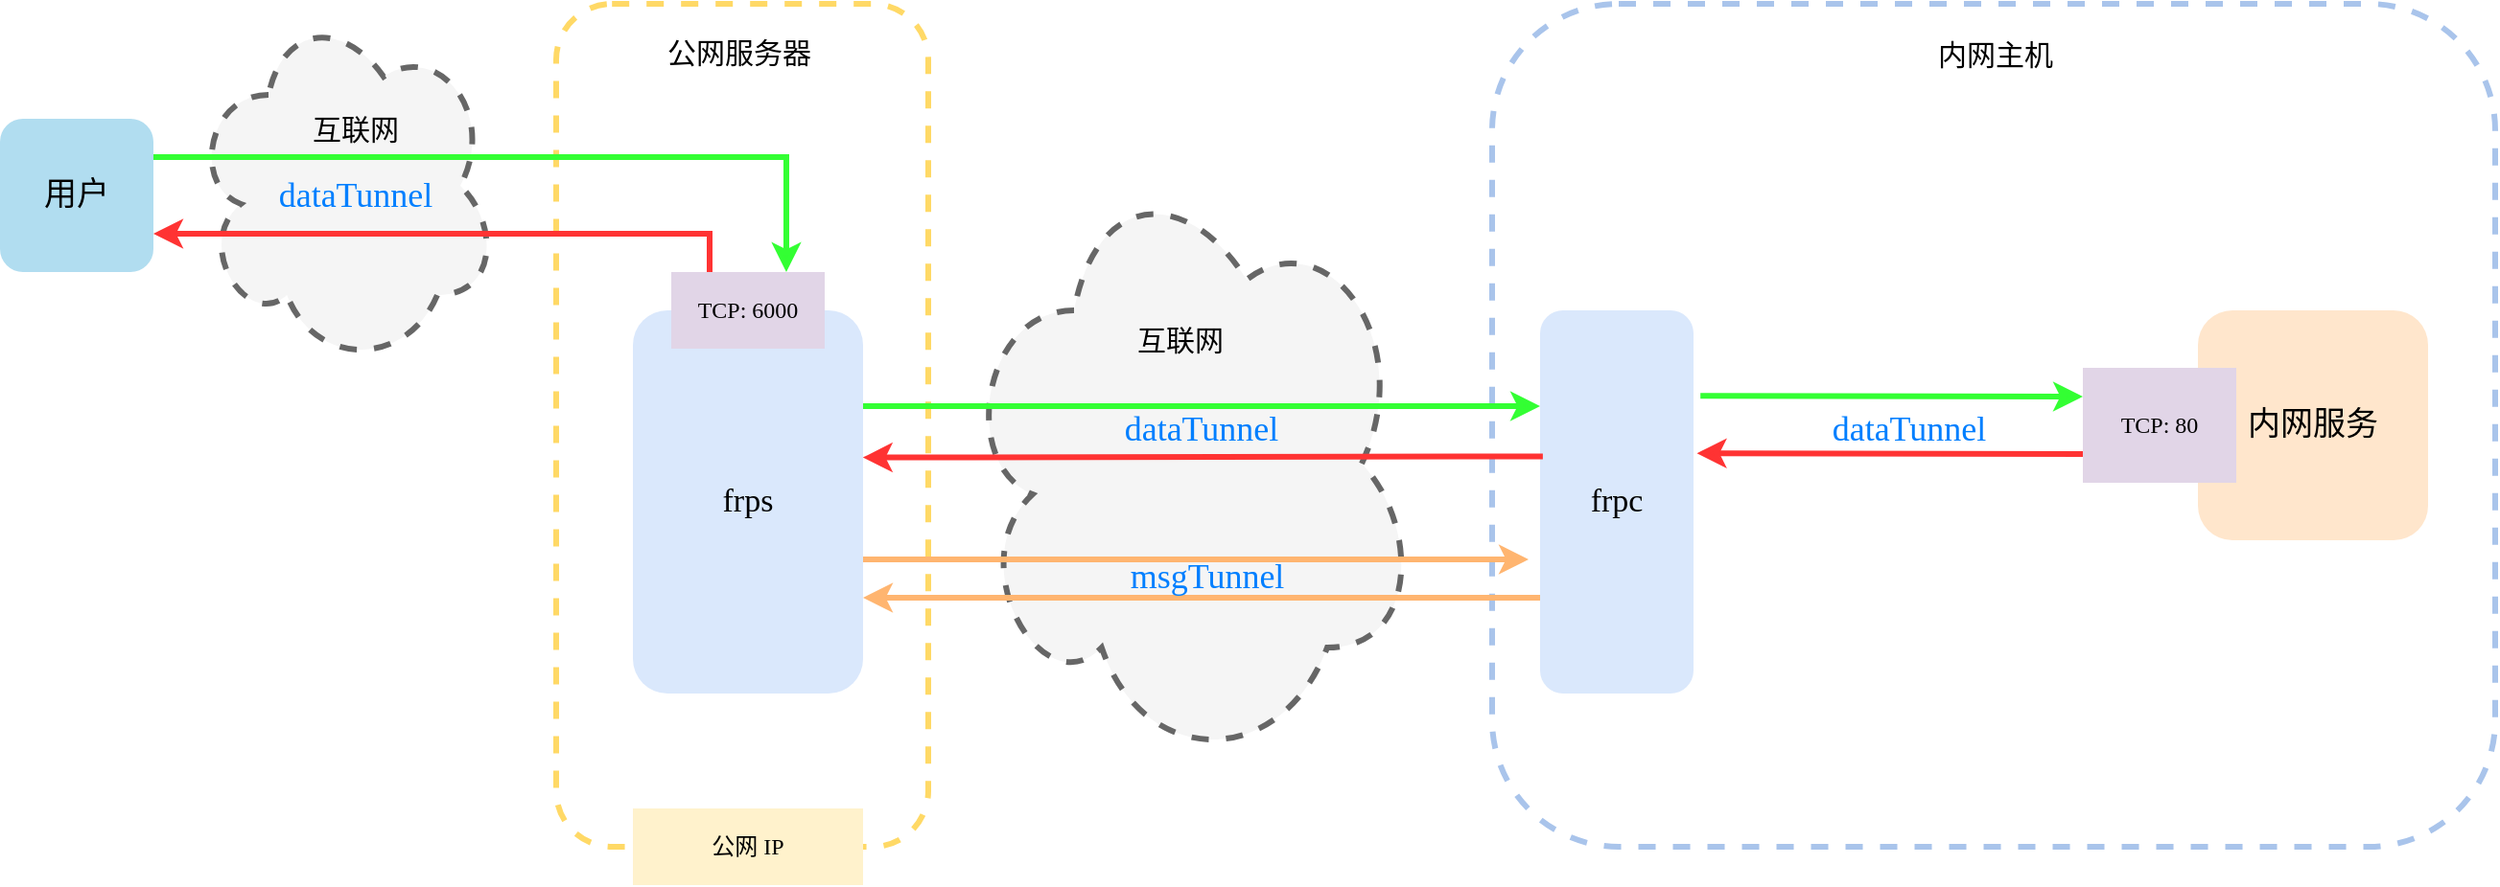 <mxfile version="25.0.1">
  <diagram name="Page-1" id="mopQFTJs92svS0yFKrd4">
    <mxGraphModel dx="2412" dy="919" grid="1" gridSize="1" guides="1" tooltips="1" connect="1" arrows="1" fold="1" page="1" pageScale="1" pageWidth="850" pageHeight="1100" math="0" shadow="0">
      <root>
        <mxCell id="0" />
        <mxCell id="1" parent="0" />
        <mxCell id="vtkwBHoZRbjaB9NJnB1g-2" value="" style="rounded=1;whiteSpace=wrap;html=1;fillColor=none;dashed=1;strokeColor=#FFD966;strokeWidth=3;" parent="1" vertex="1">
          <mxGeometry x="200" y="280" width="194" height="440" as="geometry" />
        </mxCell>
        <mxCell id="vtkwBHoZRbjaB9NJnB1g-12" value="" style="ellipse;shape=cloud;whiteSpace=wrap;html=1;strokeColor=#666666;dashed=1;fillColor=#f5f5f5;fontColor=#333333;strokeWidth=3;" parent="1" vertex="1">
          <mxGeometry x="10" y="280" width="160" height="190" as="geometry" />
        </mxCell>
        <mxCell id="vtkwBHoZRbjaB9NJnB1g-1" value="&lt;font face=&quot;JetBrains Mono NL&quot; style=&quot;font-size: 17px;&quot;&gt;frps&lt;/font&gt;" style="rounded=1;whiteSpace=wrap;html=1;fillColor=#dae8fc;strokeColor=none;" parent="1" vertex="1">
          <mxGeometry x="240" y="440" width="120" height="200" as="geometry" />
        </mxCell>
        <mxCell id="vtkwBHoZRbjaB9NJnB1g-3" value="&lt;font style=&quot;font-size: 15px;&quot;&gt;公网服务器&lt;/font&gt;" style="text;html=1;align=center;verticalAlign=middle;resizable=0;points=[];autosize=1;strokeColor=none;fillColor=none;" parent="1" vertex="1">
          <mxGeometry x="245" y="290" width="100" height="30" as="geometry" />
        </mxCell>
        <mxCell id="vtkwBHoZRbjaB9NJnB1g-4" value="" style="rounded=1;whiteSpace=wrap;html=1;fillColor=none;dashed=1;strokeWidth=3;strokeColor=#A9C4EB;" parent="1" vertex="1">
          <mxGeometry x="688" y="280" width="523" height="440" as="geometry" />
        </mxCell>
        <mxCell id="vtkwBHoZRbjaB9NJnB1g-5" value="&lt;font face=&quot;JetBrains Mono NL&quot; style=&quot;font-size: 17px;&quot;&gt;frpc&lt;/font&gt;" style="rounded=1;whiteSpace=wrap;html=1;fillColor=#dae8fc;strokeColor=none;" parent="1" vertex="1">
          <mxGeometry x="713" y="440" width="80" height="200" as="geometry" />
        </mxCell>
        <mxCell id="vtkwBHoZRbjaB9NJnB1g-6" value="&lt;font style=&quot;font-size: 15px;&quot;&gt;内网主机&lt;/font&gt;" style="text;html=1;align=center;verticalAlign=middle;resizable=0;points=[];autosize=1;strokeColor=none;fillColor=none;" parent="1" vertex="1">
          <mxGeometry x="909.5" y="291" width="80" height="30" as="geometry" />
        </mxCell>
        <mxCell id="vtkwBHoZRbjaB9NJnB1g-7" value="&lt;font face=&quot;JetBrains Mono NL&quot; style=&quot;font-size: 17px;&quot;&gt;用户&lt;/font&gt;" style="rounded=1;whiteSpace=wrap;html=1;fillColor=#b1ddf0;strokeColor=none;" parent="1" vertex="1">
          <mxGeometry x="-90" y="340" width="80" height="80" as="geometry" />
        </mxCell>
        <mxCell id="vtkwBHoZRbjaB9NJnB1g-9" value="&lt;font style=&quot;font-size: 15px;&quot;&gt;互联网&lt;/font&gt;" style="text;html=1;align=center;verticalAlign=middle;resizable=0;points=[];autosize=1;strokeColor=none;fillColor=none;" parent="1" vertex="1">
          <mxGeometry x="60" y="330" width="70" height="30" as="geometry" />
        </mxCell>
        <mxCell id="vtkwBHoZRbjaB9NJnB1g-10" value="&lt;font face=&quot;JetBrains Mono NL&quot;&gt;TCP: 6000&lt;/font&gt;" style="rounded=0;whiteSpace=wrap;html=1;fillColor=#e1d5e7;strokeColor=none;" parent="1" vertex="1">
          <mxGeometry x="260" y="420" width="80" height="40" as="geometry" />
        </mxCell>
        <mxCell id="vtkwBHoZRbjaB9NJnB1g-11" value="&lt;font face=&quot;JetBrains Mono NL&quot;&gt;公网 IP&lt;/font&gt;" style="rounded=0;whiteSpace=wrap;html=1;fillColor=#fff2cc;strokeColor=none;" parent="1" vertex="1">
          <mxGeometry x="240" y="700" width="120" height="40" as="geometry" />
        </mxCell>
        <mxCell id="vtkwBHoZRbjaB9NJnB1g-14" value="" style="ellipse;shape=cloud;whiteSpace=wrap;html=1;strokeColor=#666666;dashed=1;fillColor=#f5f5f5;fontColor=#333333;strokeWidth=3;" parent="1" vertex="1">
          <mxGeometry x="410" y="360" width="240" height="320" as="geometry" />
        </mxCell>
        <mxCell id="vtkwBHoZRbjaB9NJnB1g-15" value="&lt;font style=&quot;font-size: 15px;&quot;&gt;互联网&lt;/font&gt;" style="text;html=1;align=center;verticalAlign=middle;resizable=0;points=[];autosize=1;strokeColor=none;fillColor=none;" parent="1" vertex="1">
          <mxGeometry x="490" y="440" width="70" height="30" as="geometry" />
        </mxCell>
        <mxCell id="vtkwBHoZRbjaB9NJnB1g-18" value="" style="endArrow=classic;html=1;rounded=0;strokeColor=#33FF33;strokeWidth=3;exitX=1;exitY=0.25;exitDx=0;exitDy=0;entryX=0.75;entryY=0;entryDx=0;entryDy=0;" parent="1" source="vtkwBHoZRbjaB9NJnB1g-7" target="vtkwBHoZRbjaB9NJnB1g-10" edge="1">
          <mxGeometry width="50" height="50" relative="1" as="geometry">
            <mxPoint x="55" y="570" as="sourcePoint" />
            <mxPoint x="60.667" y="500" as="targetPoint" />
            <Array as="points">
              <mxPoint x="320" y="360" />
            </Array>
          </mxGeometry>
        </mxCell>
        <mxCell id="vtkwBHoZRbjaB9NJnB1g-19" value="&lt;font face=&quot;JetBrains Mono NL&quot; style=&quot;font-size: 17px;&quot;&gt;内网服务&lt;/font&gt;" style="rounded=1;whiteSpace=wrap;html=1;fillColor=#ffe6cc;strokeColor=none;" parent="1" vertex="1">
          <mxGeometry x="1056" y="440" width="120" height="120" as="geometry" />
        </mxCell>
        <mxCell id="vtkwBHoZRbjaB9NJnB1g-20" value="&lt;font face=&quot;JetBrains Mono NL&quot;&gt;TCP: 80&lt;/font&gt;" style="rounded=0;whiteSpace=wrap;html=1;fillColor=#e1d5e7;strokeColor=none;" parent="1" vertex="1">
          <mxGeometry x="996" y="470" width="80" height="60" as="geometry" />
        </mxCell>
        <mxCell id="vtkwBHoZRbjaB9NJnB1g-21" value="" style="endArrow=classic;html=1;rounded=0;strokeColor=#33FF33;strokeWidth=3;entryX=0;entryY=0.25;entryDx=0;entryDy=0;exitX=1;exitY=0.25;exitDx=0;exitDy=0;" parent="1" source="vtkwBHoZRbjaB9NJnB1g-1" target="vtkwBHoZRbjaB9NJnB1g-5" edge="1">
          <mxGeometry width="50" height="50" relative="1" as="geometry">
            <mxPoint x="420" y="480" as="sourcePoint" />
            <mxPoint x="890" y="380" as="targetPoint" />
            <Array as="points" />
          </mxGeometry>
        </mxCell>
        <mxCell id="vtkwBHoZRbjaB9NJnB1g-22" value="" style="endArrow=classic;html=1;rounded=0;strokeColor=#33FF33;strokeWidth=3;entryX=0;entryY=0.25;entryDx=0;entryDy=0;exitX=1.045;exitY=0.223;exitDx=0;exitDy=0;exitPerimeter=0;" parent="1" source="vtkwBHoZRbjaB9NJnB1g-5" target="vtkwBHoZRbjaB9NJnB1g-20" edge="1">
          <mxGeometry width="50" height="50" relative="1" as="geometry">
            <mxPoint x="623" y="730" as="sourcePoint" />
            <mxPoint x="893" y="730" as="targetPoint" />
            <Array as="points" />
          </mxGeometry>
        </mxCell>
        <mxCell id="vtkwBHoZRbjaB9NJnB1g-24" value="" style="endArrow=classic;html=1;rounded=0;strokeColor=#FF3333;strokeWidth=3;entryX=1.022;entryY=0.373;entryDx=0;entryDy=0;exitX=0;exitY=0.75;exitDx=0;exitDy=0;entryPerimeter=0;" parent="1" source="vtkwBHoZRbjaB9NJnB1g-20" target="vtkwBHoZRbjaB9NJnB1g-5" edge="1">
          <mxGeometry width="50" height="50" relative="1" as="geometry">
            <mxPoint x="603" y="750" as="sourcePoint" />
            <mxPoint x="873" y="750" as="targetPoint" />
            <Array as="points" />
          </mxGeometry>
        </mxCell>
        <mxCell id="vtkwBHoZRbjaB9NJnB1g-25" value="" style="endArrow=classic;html=1;rounded=0;strokeColor=#FF3333;strokeWidth=3;entryX=0.999;entryY=0.384;entryDx=0;entryDy=0;entryPerimeter=0;exitX=0.018;exitY=0.381;exitDx=0;exitDy=0;exitPerimeter=0;" parent="1" source="vtkwBHoZRbjaB9NJnB1g-5" target="vtkwBHoZRbjaB9NJnB1g-1" edge="1">
          <mxGeometry width="50" height="50" relative="1" as="geometry">
            <mxPoint x="680" y="520" as="sourcePoint" />
            <mxPoint x="420" y="530" as="targetPoint" />
            <Array as="points" />
          </mxGeometry>
        </mxCell>
        <mxCell id="vtkwBHoZRbjaB9NJnB1g-26" value="" style="endArrow=classic;html=1;rounded=0;strokeColor=#FF3333;strokeWidth=3;entryX=1;entryY=0.75;entryDx=0;entryDy=0;exitX=0.25;exitY=0;exitDx=0;exitDy=0;" parent="1" source="vtkwBHoZRbjaB9NJnB1g-10" target="vtkwBHoZRbjaB9NJnB1g-7" edge="1">
          <mxGeometry width="50" height="50" relative="1" as="geometry">
            <mxPoint x="228" y="499.41" as="sourcePoint" />
            <mxPoint x="-40" y="500.41" as="targetPoint" />
            <Array as="points">
              <mxPoint x="280" y="400" />
            </Array>
          </mxGeometry>
        </mxCell>
        <mxCell id="vtkwBHoZRbjaB9NJnB1g-27" value="" style="endArrow=classic;html=1;rounded=0;strokeColor=#FFB570;strokeWidth=3;fillColor=#ffcc99;" parent="1" edge="1">
          <mxGeometry width="50" height="50" relative="1" as="geometry">
            <mxPoint x="360" y="570" as="sourcePoint" />
            <mxPoint x="707" y="570" as="targetPoint" />
            <Array as="points" />
          </mxGeometry>
        </mxCell>
        <mxCell id="vtkwBHoZRbjaB9NJnB1g-28" value="" style="endArrow=classic;html=1;rounded=0;strokeColor=#FFB570;strokeWidth=3;fillColor=#ffcc99;exitX=0;exitY=0.75;exitDx=0;exitDy=0;" parent="1" source="vtkwBHoZRbjaB9NJnB1g-5" edge="1">
          <mxGeometry width="50" height="50" relative="1" as="geometry">
            <mxPoint x="420" y="810" as="sourcePoint" />
            <mxPoint x="360" y="590" as="targetPoint" />
            <Array as="points" />
          </mxGeometry>
        </mxCell>
        <mxCell id="YWggBy2WacHGGbkGbN6--1" value="&lt;font color=&quot;#007fff&quot; face=&quot;JetBrains Mono NL&quot; style=&quot;font-size: 18px;&quot;&gt;dataTunnel&lt;/font&gt;" style="text;html=1;align=center;verticalAlign=middle;resizable=0;points=[];autosize=1;strokeColor=none;fillColor=none;" vertex="1" parent="1">
          <mxGeometry x="31.5" y="362" width="127" height="35" as="geometry" />
        </mxCell>
        <mxCell id="YWggBy2WacHGGbkGbN6--2" value="&lt;font color=&quot;#007fff&quot; face=&quot;JetBrains Mono NL&quot; style=&quot;font-size: 18px;&quot;&gt;dataTunnel&lt;/font&gt;" style="text;html=1;align=center;verticalAlign=middle;resizable=0;points=[];autosize=1;strokeColor=none;fillColor=none;" vertex="1" parent="1">
          <mxGeometry x="472" y="484" width="127" height="35" as="geometry" />
        </mxCell>
        <mxCell id="YWggBy2WacHGGbkGbN6--3" value="&lt;font color=&quot;#007fff&quot; face=&quot;JetBrains Mono NL&quot; style=&quot;font-size: 18px;&quot;&gt;msgTunnel&lt;/font&gt;" style="text;html=1;align=center;verticalAlign=middle;resizable=0;points=[];autosize=1;strokeColor=none;fillColor=none;" vertex="1" parent="1">
          <mxGeometry x="481" y="561" width="116" height="35" as="geometry" />
        </mxCell>
        <mxCell id="YWggBy2WacHGGbkGbN6--4" value="&lt;font color=&quot;#007fff&quot; face=&quot;JetBrains Mono NL&quot; style=&quot;font-size: 18px;&quot;&gt;dataTunnel&lt;/font&gt;" style="text;html=1;align=center;verticalAlign=middle;resizable=0;points=[];autosize=1;strokeColor=none;fillColor=none;" vertex="1" parent="1">
          <mxGeometry x="841" y="484" width="127" height="35" as="geometry" />
        </mxCell>
      </root>
    </mxGraphModel>
  </diagram>
</mxfile>
